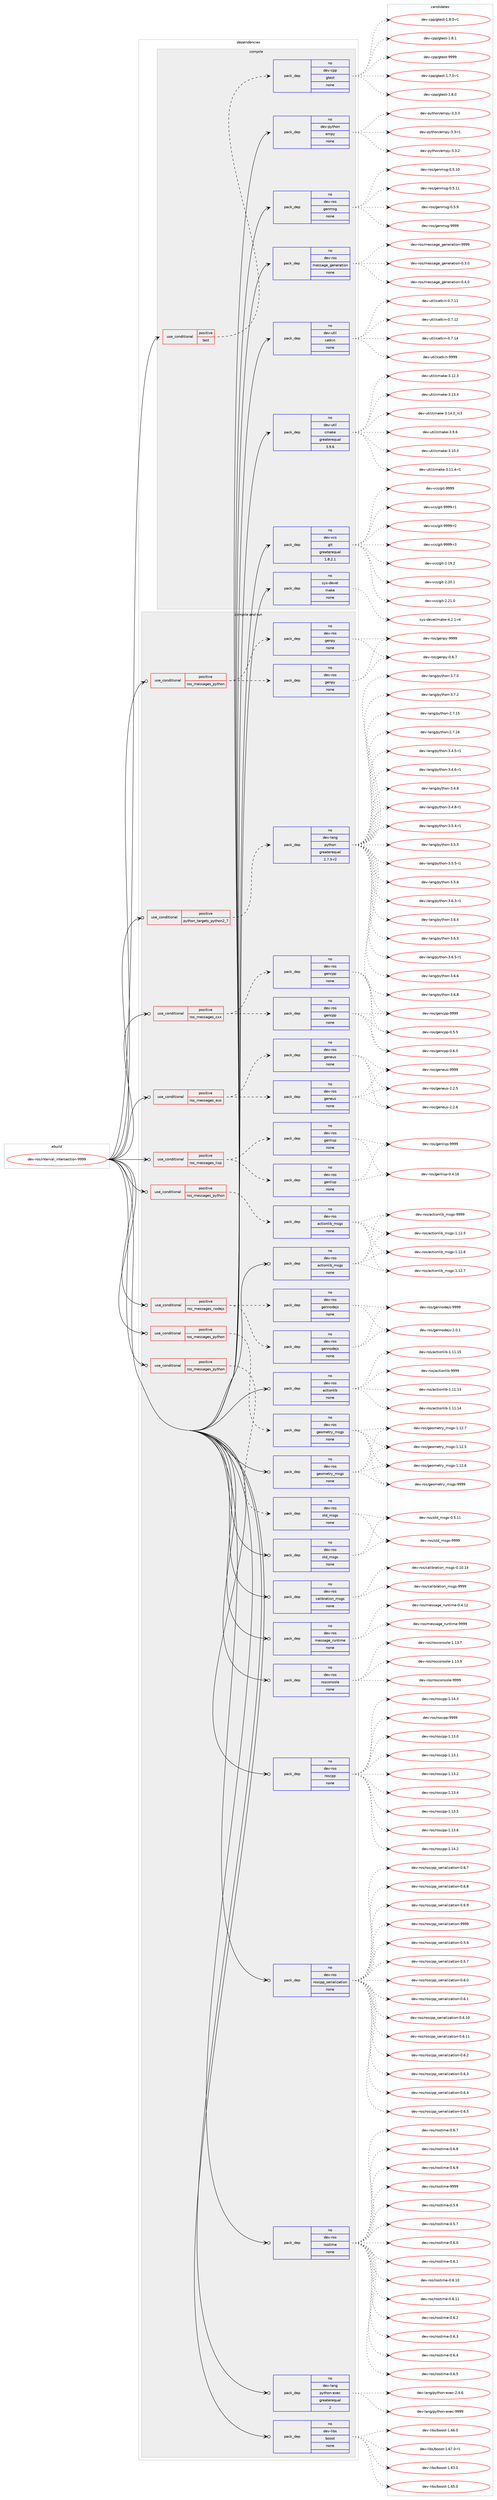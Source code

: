 digraph prolog {

# *************
# Graph options
# *************

newrank=true;
concentrate=true;
compound=true;
graph [rankdir=LR,fontname=Helvetica,fontsize=10,ranksep=1.5];#, ranksep=2.5, nodesep=0.2];
edge  [arrowhead=vee];
node  [fontname=Helvetica,fontsize=10];

# **********
# The ebuild
# **********

subgraph cluster_leftcol {
color=gray;
rank=same;
label=<<i>ebuild</i>>;
id [label="dev-ros/interval_intersection-9999", color=red, width=4, href="../dev-ros/interval_intersection-9999.svg"];
}

# ****************
# The dependencies
# ****************

subgraph cluster_midcol {
color=gray;
label=<<i>dependencies</i>>;
subgraph cluster_compile {
fillcolor="#eeeeee";
style=filled;
label=<<i>compile</i>>;
subgraph cond388767 {
dependency1458188 [label=<<TABLE BORDER="0" CELLBORDER="1" CELLSPACING="0" CELLPADDING="4"><TR><TD ROWSPAN="3" CELLPADDING="10">use_conditional</TD></TR><TR><TD>positive</TD></TR><TR><TD>test</TD></TR></TABLE>>, shape=none, color=red];
subgraph pack1046031 {
dependency1458189 [label=<<TABLE BORDER="0" CELLBORDER="1" CELLSPACING="0" CELLPADDING="4" WIDTH="220"><TR><TD ROWSPAN="6" CELLPADDING="30">pack_dep</TD></TR><TR><TD WIDTH="110">no</TD></TR><TR><TD>dev-cpp</TD></TR><TR><TD>gtest</TD></TR><TR><TD>none</TD></TR><TR><TD></TD></TR></TABLE>>, shape=none, color=blue];
}
dependency1458188:e -> dependency1458189:w [weight=20,style="dashed",arrowhead="vee"];
}
id:e -> dependency1458188:w [weight=20,style="solid",arrowhead="vee"];
subgraph pack1046032 {
dependency1458190 [label=<<TABLE BORDER="0" CELLBORDER="1" CELLSPACING="0" CELLPADDING="4" WIDTH="220"><TR><TD ROWSPAN="6" CELLPADDING="30">pack_dep</TD></TR><TR><TD WIDTH="110">no</TD></TR><TR><TD>dev-python</TD></TR><TR><TD>empy</TD></TR><TR><TD>none</TD></TR><TR><TD></TD></TR></TABLE>>, shape=none, color=blue];
}
id:e -> dependency1458190:w [weight=20,style="solid",arrowhead="vee"];
subgraph pack1046033 {
dependency1458191 [label=<<TABLE BORDER="0" CELLBORDER="1" CELLSPACING="0" CELLPADDING="4" WIDTH="220"><TR><TD ROWSPAN="6" CELLPADDING="30">pack_dep</TD></TR><TR><TD WIDTH="110">no</TD></TR><TR><TD>dev-ros</TD></TR><TR><TD>genmsg</TD></TR><TR><TD>none</TD></TR><TR><TD></TD></TR></TABLE>>, shape=none, color=blue];
}
id:e -> dependency1458191:w [weight=20,style="solid",arrowhead="vee"];
subgraph pack1046034 {
dependency1458192 [label=<<TABLE BORDER="0" CELLBORDER="1" CELLSPACING="0" CELLPADDING="4" WIDTH="220"><TR><TD ROWSPAN="6" CELLPADDING="30">pack_dep</TD></TR><TR><TD WIDTH="110">no</TD></TR><TR><TD>dev-ros</TD></TR><TR><TD>message_generation</TD></TR><TR><TD>none</TD></TR><TR><TD></TD></TR></TABLE>>, shape=none, color=blue];
}
id:e -> dependency1458192:w [weight=20,style="solid",arrowhead="vee"];
subgraph pack1046035 {
dependency1458193 [label=<<TABLE BORDER="0" CELLBORDER="1" CELLSPACING="0" CELLPADDING="4" WIDTH="220"><TR><TD ROWSPAN="6" CELLPADDING="30">pack_dep</TD></TR><TR><TD WIDTH="110">no</TD></TR><TR><TD>dev-util</TD></TR><TR><TD>catkin</TD></TR><TR><TD>none</TD></TR><TR><TD></TD></TR></TABLE>>, shape=none, color=blue];
}
id:e -> dependency1458193:w [weight=20,style="solid",arrowhead="vee"];
subgraph pack1046036 {
dependency1458194 [label=<<TABLE BORDER="0" CELLBORDER="1" CELLSPACING="0" CELLPADDING="4" WIDTH="220"><TR><TD ROWSPAN="6" CELLPADDING="30">pack_dep</TD></TR><TR><TD WIDTH="110">no</TD></TR><TR><TD>dev-util</TD></TR><TR><TD>cmake</TD></TR><TR><TD>greaterequal</TD></TR><TR><TD>3.9.6</TD></TR></TABLE>>, shape=none, color=blue];
}
id:e -> dependency1458194:w [weight=20,style="solid",arrowhead="vee"];
subgraph pack1046037 {
dependency1458195 [label=<<TABLE BORDER="0" CELLBORDER="1" CELLSPACING="0" CELLPADDING="4" WIDTH="220"><TR><TD ROWSPAN="6" CELLPADDING="30">pack_dep</TD></TR><TR><TD WIDTH="110">no</TD></TR><TR><TD>dev-vcs</TD></TR><TR><TD>git</TD></TR><TR><TD>greaterequal</TD></TR><TR><TD>1.8.2.1</TD></TR></TABLE>>, shape=none, color=blue];
}
id:e -> dependency1458195:w [weight=20,style="solid",arrowhead="vee"];
subgraph pack1046038 {
dependency1458196 [label=<<TABLE BORDER="0" CELLBORDER="1" CELLSPACING="0" CELLPADDING="4" WIDTH="220"><TR><TD ROWSPAN="6" CELLPADDING="30">pack_dep</TD></TR><TR><TD WIDTH="110">no</TD></TR><TR><TD>sys-devel</TD></TR><TR><TD>make</TD></TR><TR><TD>none</TD></TR><TR><TD></TD></TR></TABLE>>, shape=none, color=blue];
}
id:e -> dependency1458196:w [weight=20,style="solid",arrowhead="vee"];
}
subgraph cluster_compileandrun {
fillcolor="#eeeeee";
style=filled;
label=<<i>compile and run</i>>;
subgraph cond388768 {
dependency1458197 [label=<<TABLE BORDER="0" CELLBORDER="1" CELLSPACING="0" CELLPADDING="4"><TR><TD ROWSPAN="3" CELLPADDING="10">use_conditional</TD></TR><TR><TD>positive</TD></TR><TR><TD>python_targets_python2_7</TD></TR></TABLE>>, shape=none, color=red];
subgraph pack1046039 {
dependency1458198 [label=<<TABLE BORDER="0" CELLBORDER="1" CELLSPACING="0" CELLPADDING="4" WIDTH="220"><TR><TD ROWSPAN="6" CELLPADDING="30">pack_dep</TD></TR><TR><TD WIDTH="110">no</TD></TR><TR><TD>dev-lang</TD></TR><TR><TD>python</TD></TR><TR><TD>greaterequal</TD></TR><TR><TD>2.7.5-r2</TD></TR></TABLE>>, shape=none, color=blue];
}
dependency1458197:e -> dependency1458198:w [weight=20,style="dashed",arrowhead="vee"];
}
id:e -> dependency1458197:w [weight=20,style="solid",arrowhead="odotvee"];
subgraph cond388769 {
dependency1458199 [label=<<TABLE BORDER="0" CELLBORDER="1" CELLSPACING="0" CELLPADDING="4"><TR><TD ROWSPAN="3" CELLPADDING="10">use_conditional</TD></TR><TR><TD>positive</TD></TR><TR><TD>ros_messages_cxx</TD></TR></TABLE>>, shape=none, color=red];
subgraph pack1046040 {
dependency1458200 [label=<<TABLE BORDER="0" CELLBORDER="1" CELLSPACING="0" CELLPADDING="4" WIDTH="220"><TR><TD ROWSPAN="6" CELLPADDING="30">pack_dep</TD></TR><TR><TD WIDTH="110">no</TD></TR><TR><TD>dev-ros</TD></TR><TR><TD>gencpp</TD></TR><TR><TD>none</TD></TR><TR><TD></TD></TR></TABLE>>, shape=none, color=blue];
}
dependency1458199:e -> dependency1458200:w [weight=20,style="dashed",arrowhead="vee"];
subgraph pack1046041 {
dependency1458201 [label=<<TABLE BORDER="0" CELLBORDER="1" CELLSPACING="0" CELLPADDING="4" WIDTH="220"><TR><TD ROWSPAN="6" CELLPADDING="30">pack_dep</TD></TR><TR><TD WIDTH="110">no</TD></TR><TR><TD>dev-ros</TD></TR><TR><TD>gencpp</TD></TR><TR><TD>none</TD></TR><TR><TD></TD></TR></TABLE>>, shape=none, color=blue];
}
dependency1458199:e -> dependency1458201:w [weight=20,style="dashed",arrowhead="vee"];
}
id:e -> dependency1458199:w [weight=20,style="solid",arrowhead="odotvee"];
subgraph cond388770 {
dependency1458202 [label=<<TABLE BORDER="0" CELLBORDER="1" CELLSPACING="0" CELLPADDING="4"><TR><TD ROWSPAN="3" CELLPADDING="10">use_conditional</TD></TR><TR><TD>positive</TD></TR><TR><TD>ros_messages_eus</TD></TR></TABLE>>, shape=none, color=red];
subgraph pack1046042 {
dependency1458203 [label=<<TABLE BORDER="0" CELLBORDER="1" CELLSPACING="0" CELLPADDING="4" WIDTH="220"><TR><TD ROWSPAN="6" CELLPADDING="30">pack_dep</TD></TR><TR><TD WIDTH="110">no</TD></TR><TR><TD>dev-ros</TD></TR><TR><TD>geneus</TD></TR><TR><TD>none</TD></TR><TR><TD></TD></TR></TABLE>>, shape=none, color=blue];
}
dependency1458202:e -> dependency1458203:w [weight=20,style="dashed",arrowhead="vee"];
subgraph pack1046043 {
dependency1458204 [label=<<TABLE BORDER="0" CELLBORDER="1" CELLSPACING="0" CELLPADDING="4" WIDTH="220"><TR><TD ROWSPAN="6" CELLPADDING="30">pack_dep</TD></TR><TR><TD WIDTH="110">no</TD></TR><TR><TD>dev-ros</TD></TR><TR><TD>geneus</TD></TR><TR><TD>none</TD></TR><TR><TD></TD></TR></TABLE>>, shape=none, color=blue];
}
dependency1458202:e -> dependency1458204:w [weight=20,style="dashed",arrowhead="vee"];
}
id:e -> dependency1458202:w [weight=20,style="solid",arrowhead="odotvee"];
subgraph cond388771 {
dependency1458205 [label=<<TABLE BORDER="0" CELLBORDER="1" CELLSPACING="0" CELLPADDING="4"><TR><TD ROWSPAN="3" CELLPADDING="10">use_conditional</TD></TR><TR><TD>positive</TD></TR><TR><TD>ros_messages_lisp</TD></TR></TABLE>>, shape=none, color=red];
subgraph pack1046044 {
dependency1458206 [label=<<TABLE BORDER="0" CELLBORDER="1" CELLSPACING="0" CELLPADDING="4" WIDTH="220"><TR><TD ROWSPAN="6" CELLPADDING="30">pack_dep</TD></TR><TR><TD WIDTH="110">no</TD></TR><TR><TD>dev-ros</TD></TR><TR><TD>genlisp</TD></TR><TR><TD>none</TD></TR><TR><TD></TD></TR></TABLE>>, shape=none, color=blue];
}
dependency1458205:e -> dependency1458206:w [weight=20,style="dashed",arrowhead="vee"];
subgraph pack1046045 {
dependency1458207 [label=<<TABLE BORDER="0" CELLBORDER="1" CELLSPACING="0" CELLPADDING="4" WIDTH="220"><TR><TD ROWSPAN="6" CELLPADDING="30">pack_dep</TD></TR><TR><TD WIDTH="110">no</TD></TR><TR><TD>dev-ros</TD></TR><TR><TD>genlisp</TD></TR><TR><TD>none</TD></TR><TR><TD></TD></TR></TABLE>>, shape=none, color=blue];
}
dependency1458205:e -> dependency1458207:w [weight=20,style="dashed",arrowhead="vee"];
}
id:e -> dependency1458205:w [weight=20,style="solid",arrowhead="odotvee"];
subgraph cond388772 {
dependency1458208 [label=<<TABLE BORDER="0" CELLBORDER="1" CELLSPACING="0" CELLPADDING="4"><TR><TD ROWSPAN="3" CELLPADDING="10">use_conditional</TD></TR><TR><TD>positive</TD></TR><TR><TD>ros_messages_nodejs</TD></TR></TABLE>>, shape=none, color=red];
subgraph pack1046046 {
dependency1458209 [label=<<TABLE BORDER="0" CELLBORDER="1" CELLSPACING="0" CELLPADDING="4" WIDTH="220"><TR><TD ROWSPAN="6" CELLPADDING="30">pack_dep</TD></TR><TR><TD WIDTH="110">no</TD></TR><TR><TD>dev-ros</TD></TR><TR><TD>gennodejs</TD></TR><TR><TD>none</TD></TR><TR><TD></TD></TR></TABLE>>, shape=none, color=blue];
}
dependency1458208:e -> dependency1458209:w [weight=20,style="dashed",arrowhead="vee"];
subgraph pack1046047 {
dependency1458210 [label=<<TABLE BORDER="0" CELLBORDER="1" CELLSPACING="0" CELLPADDING="4" WIDTH="220"><TR><TD ROWSPAN="6" CELLPADDING="30">pack_dep</TD></TR><TR><TD WIDTH="110">no</TD></TR><TR><TD>dev-ros</TD></TR><TR><TD>gennodejs</TD></TR><TR><TD>none</TD></TR><TR><TD></TD></TR></TABLE>>, shape=none, color=blue];
}
dependency1458208:e -> dependency1458210:w [weight=20,style="dashed",arrowhead="vee"];
}
id:e -> dependency1458208:w [weight=20,style="solid",arrowhead="odotvee"];
subgraph cond388773 {
dependency1458211 [label=<<TABLE BORDER="0" CELLBORDER="1" CELLSPACING="0" CELLPADDING="4"><TR><TD ROWSPAN="3" CELLPADDING="10">use_conditional</TD></TR><TR><TD>positive</TD></TR><TR><TD>ros_messages_python</TD></TR></TABLE>>, shape=none, color=red];
subgraph pack1046048 {
dependency1458212 [label=<<TABLE BORDER="0" CELLBORDER="1" CELLSPACING="0" CELLPADDING="4" WIDTH="220"><TR><TD ROWSPAN="6" CELLPADDING="30">pack_dep</TD></TR><TR><TD WIDTH="110">no</TD></TR><TR><TD>dev-ros</TD></TR><TR><TD>actionlib_msgs</TD></TR><TR><TD>none</TD></TR><TR><TD></TD></TR></TABLE>>, shape=none, color=blue];
}
dependency1458211:e -> dependency1458212:w [weight=20,style="dashed",arrowhead="vee"];
}
id:e -> dependency1458211:w [weight=20,style="solid",arrowhead="odotvee"];
subgraph cond388774 {
dependency1458213 [label=<<TABLE BORDER="0" CELLBORDER="1" CELLSPACING="0" CELLPADDING="4"><TR><TD ROWSPAN="3" CELLPADDING="10">use_conditional</TD></TR><TR><TD>positive</TD></TR><TR><TD>ros_messages_python</TD></TR></TABLE>>, shape=none, color=red];
subgraph pack1046049 {
dependency1458214 [label=<<TABLE BORDER="0" CELLBORDER="1" CELLSPACING="0" CELLPADDING="4" WIDTH="220"><TR><TD ROWSPAN="6" CELLPADDING="30">pack_dep</TD></TR><TR><TD WIDTH="110">no</TD></TR><TR><TD>dev-ros</TD></TR><TR><TD>genpy</TD></TR><TR><TD>none</TD></TR><TR><TD></TD></TR></TABLE>>, shape=none, color=blue];
}
dependency1458213:e -> dependency1458214:w [weight=20,style="dashed",arrowhead="vee"];
subgraph pack1046050 {
dependency1458215 [label=<<TABLE BORDER="0" CELLBORDER="1" CELLSPACING="0" CELLPADDING="4" WIDTH="220"><TR><TD ROWSPAN="6" CELLPADDING="30">pack_dep</TD></TR><TR><TD WIDTH="110">no</TD></TR><TR><TD>dev-ros</TD></TR><TR><TD>genpy</TD></TR><TR><TD>none</TD></TR><TR><TD></TD></TR></TABLE>>, shape=none, color=blue];
}
dependency1458213:e -> dependency1458215:w [weight=20,style="dashed",arrowhead="vee"];
}
id:e -> dependency1458213:w [weight=20,style="solid",arrowhead="odotvee"];
subgraph cond388775 {
dependency1458216 [label=<<TABLE BORDER="0" CELLBORDER="1" CELLSPACING="0" CELLPADDING="4"><TR><TD ROWSPAN="3" CELLPADDING="10">use_conditional</TD></TR><TR><TD>positive</TD></TR><TR><TD>ros_messages_python</TD></TR></TABLE>>, shape=none, color=red];
subgraph pack1046051 {
dependency1458217 [label=<<TABLE BORDER="0" CELLBORDER="1" CELLSPACING="0" CELLPADDING="4" WIDTH="220"><TR><TD ROWSPAN="6" CELLPADDING="30">pack_dep</TD></TR><TR><TD WIDTH="110">no</TD></TR><TR><TD>dev-ros</TD></TR><TR><TD>geometry_msgs</TD></TR><TR><TD>none</TD></TR><TR><TD></TD></TR></TABLE>>, shape=none, color=blue];
}
dependency1458216:e -> dependency1458217:w [weight=20,style="dashed",arrowhead="vee"];
}
id:e -> dependency1458216:w [weight=20,style="solid",arrowhead="odotvee"];
subgraph cond388776 {
dependency1458218 [label=<<TABLE BORDER="0" CELLBORDER="1" CELLSPACING="0" CELLPADDING="4"><TR><TD ROWSPAN="3" CELLPADDING="10">use_conditional</TD></TR><TR><TD>positive</TD></TR><TR><TD>ros_messages_python</TD></TR></TABLE>>, shape=none, color=red];
subgraph pack1046052 {
dependency1458219 [label=<<TABLE BORDER="0" CELLBORDER="1" CELLSPACING="0" CELLPADDING="4" WIDTH="220"><TR><TD ROWSPAN="6" CELLPADDING="30">pack_dep</TD></TR><TR><TD WIDTH="110">no</TD></TR><TR><TD>dev-ros</TD></TR><TR><TD>std_msgs</TD></TR><TR><TD>none</TD></TR><TR><TD></TD></TR></TABLE>>, shape=none, color=blue];
}
dependency1458218:e -> dependency1458219:w [weight=20,style="dashed",arrowhead="vee"];
}
id:e -> dependency1458218:w [weight=20,style="solid",arrowhead="odotvee"];
subgraph pack1046053 {
dependency1458220 [label=<<TABLE BORDER="0" CELLBORDER="1" CELLSPACING="0" CELLPADDING="4" WIDTH="220"><TR><TD ROWSPAN="6" CELLPADDING="30">pack_dep</TD></TR><TR><TD WIDTH="110">no</TD></TR><TR><TD>dev-lang</TD></TR><TR><TD>python-exec</TD></TR><TR><TD>greaterequal</TD></TR><TR><TD>2</TD></TR></TABLE>>, shape=none, color=blue];
}
id:e -> dependency1458220:w [weight=20,style="solid",arrowhead="odotvee"];
subgraph pack1046054 {
dependency1458221 [label=<<TABLE BORDER="0" CELLBORDER="1" CELLSPACING="0" CELLPADDING="4" WIDTH="220"><TR><TD ROWSPAN="6" CELLPADDING="30">pack_dep</TD></TR><TR><TD WIDTH="110">no</TD></TR><TR><TD>dev-libs</TD></TR><TR><TD>boost</TD></TR><TR><TD>none</TD></TR><TR><TD></TD></TR></TABLE>>, shape=none, color=blue];
}
id:e -> dependency1458221:w [weight=20,style="solid",arrowhead="odotvee"];
subgraph pack1046055 {
dependency1458222 [label=<<TABLE BORDER="0" CELLBORDER="1" CELLSPACING="0" CELLPADDING="4" WIDTH="220"><TR><TD ROWSPAN="6" CELLPADDING="30">pack_dep</TD></TR><TR><TD WIDTH="110">no</TD></TR><TR><TD>dev-ros</TD></TR><TR><TD>actionlib</TD></TR><TR><TD>none</TD></TR><TR><TD></TD></TR></TABLE>>, shape=none, color=blue];
}
id:e -> dependency1458222:w [weight=20,style="solid",arrowhead="odotvee"];
subgraph pack1046056 {
dependency1458223 [label=<<TABLE BORDER="0" CELLBORDER="1" CELLSPACING="0" CELLPADDING="4" WIDTH="220"><TR><TD ROWSPAN="6" CELLPADDING="30">pack_dep</TD></TR><TR><TD WIDTH="110">no</TD></TR><TR><TD>dev-ros</TD></TR><TR><TD>actionlib_msgs</TD></TR><TR><TD>none</TD></TR><TR><TD></TD></TR></TABLE>>, shape=none, color=blue];
}
id:e -> dependency1458223:w [weight=20,style="solid",arrowhead="odotvee"];
subgraph pack1046057 {
dependency1458224 [label=<<TABLE BORDER="0" CELLBORDER="1" CELLSPACING="0" CELLPADDING="4" WIDTH="220"><TR><TD ROWSPAN="6" CELLPADDING="30">pack_dep</TD></TR><TR><TD WIDTH="110">no</TD></TR><TR><TD>dev-ros</TD></TR><TR><TD>calibration_msgs</TD></TR><TR><TD>none</TD></TR><TR><TD></TD></TR></TABLE>>, shape=none, color=blue];
}
id:e -> dependency1458224:w [weight=20,style="solid",arrowhead="odotvee"];
subgraph pack1046058 {
dependency1458225 [label=<<TABLE BORDER="0" CELLBORDER="1" CELLSPACING="0" CELLPADDING="4" WIDTH="220"><TR><TD ROWSPAN="6" CELLPADDING="30">pack_dep</TD></TR><TR><TD WIDTH="110">no</TD></TR><TR><TD>dev-ros</TD></TR><TR><TD>geometry_msgs</TD></TR><TR><TD>none</TD></TR><TR><TD></TD></TR></TABLE>>, shape=none, color=blue];
}
id:e -> dependency1458225:w [weight=20,style="solid",arrowhead="odotvee"];
subgraph pack1046059 {
dependency1458226 [label=<<TABLE BORDER="0" CELLBORDER="1" CELLSPACING="0" CELLPADDING="4" WIDTH="220"><TR><TD ROWSPAN="6" CELLPADDING="30">pack_dep</TD></TR><TR><TD WIDTH="110">no</TD></TR><TR><TD>dev-ros</TD></TR><TR><TD>message_runtime</TD></TR><TR><TD>none</TD></TR><TR><TD></TD></TR></TABLE>>, shape=none, color=blue];
}
id:e -> dependency1458226:w [weight=20,style="solid",arrowhead="odotvee"];
subgraph pack1046060 {
dependency1458227 [label=<<TABLE BORDER="0" CELLBORDER="1" CELLSPACING="0" CELLPADDING="4" WIDTH="220"><TR><TD ROWSPAN="6" CELLPADDING="30">pack_dep</TD></TR><TR><TD WIDTH="110">no</TD></TR><TR><TD>dev-ros</TD></TR><TR><TD>rosconsole</TD></TR><TR><TD>none</TD></TR><TR><TD></TD></TR></TABLE>>, shape=none, color=blue];
}
id:e -> dependency1458227:w [weight=20,style="solid",arrowhead="odotvee"];
subgraph pack1046061 {
dependency1458228 [label=<<TABLE BORDER="0" CELLBORDER="1" CELLSPACING="0" CELLPADDING="4" WIDTH="220"><TR><TD ROWSPAN="6" CELLPADDING="30">pack_dep</TD></TR><TR><TD WIDTH="110">no</TD></TR><TR><TD>dev-ros</TD></TR><TR><TD>roscpp</TD></TR><TR><TD>none</TD></TR><TR><TD></TD></TR></TABLE>>, shape=none, color=blue];
}
id:e -> dependency1458228:w [weight=20,style="solid",arrowhead="odotvee"];
subgraph pack1046062 {
dependency1458229 [label=<<TABLE BORDER="0" CELLBORDER="1" CELLSPACING="0" CELLPADDING="4" WIDTH="220"><TR><TD ROWSPAN="6" CELLPADDING="30">pack_dep</TD></TR><TR><TD WIDTH="110">no</TD></TR><TR><TD>dev-ros</TD></TR><TR><TD>roscpp_serialization</TD></TR><TR><TD>none</TD></TR><TR><TD></TD></TR></TABLE>>, shape=none, color=blue];
}
id:e -> dependency1458229:w [weight=20,style="solid",arrowhead="odotvee"];
subgraph pack1046063 {
dependency1458230 [label=<<TABLE BORDER="0" CELLBORDER="1" CELLSPACING="0" CELLPADDING="4" WIDTH="220"><TR><TD ROWSPAN="6" CELLPADDING="30">pack_dep</TD></TR><TR><TD WIDTH="110">no</TD></TR><TR><TD>dev-ros</TD></TR><TR><TD>rostime</TD></TR><TR><TD>none</TD></TR><TR><TD></TD></TR></TABLE>>, shape=none, color=blue];
}
id:e -> dependency1458230:w [weight=20,style="solid",arrowhead="odotvee"];
subgraph pack1046064 {
dependency1458231 [label=<<TABLE BORDER="0" CELLBORDER="1" CELLSPACING="0" CELLPADDING="4" WIDTH="220"><TR><TD ROWSPAN="6" CELLPADDING="30">pack_dep</TD></TR><TR><TD WIDTH="110">no</TD></TR><TR><TD>dev-ros</TD></TR><TR><TD>std_msgs</TD></TR><TR><TD>none</TD></TR><TR><TD></TD></TR></TABLE>>, shape=none, color=blue];
}
id:e -> dependency1458231:w [weight=20,style="solid",arrowhead="odotvee"];
}
subgraph cluster_run {
fillcolor="#eeeeee";
style=filled;
label=<<i>run</i>>;
}
}

# **************
# The candidates
# **************

subgraph cluster_choices {
rank=same;
color=gray;
label=<<i>candidates</i>>;

subgraph choice1046031 {
color=black;
nodesep=1;
choice1001011184599112112471031161011151164549465546484511449 [label="dev-cpp/gtest-1.7.0-r1", color=red, width=4,href="../dev-cpp/gtest-1.7.0-r1.svg"];
choice100101118459911211247103116101115116454946564648 [label="dev-cpp/gtest-1.8.0", color=red, width=4,href="../dev-cpp/gtest-1.8.0.svg"];
choice1001011184599112112471031161011151164549465646484511449 [label="dev-cpp/gtest-1.8.0-r1", color=red, width=4,href="../dev-cpp/gtest-1.8.0-r1.svg"];
choice100101118459911211247103116101115116454946564649 [label="dev-cpp/gtest-1.8.1", color=red, width=4,href="../dev-cpp/gtest-1.8.1.svg"];
choice1001011184599112112471031161011151164557575757 [label="dev-cpp/gtest-9999", color=red, width=4,href="../dev-cpp/gtest-9999.svg"];
dependency1458189:e -> choice1001011184599112112471031161011151164549465546484511449:w [style=dotted,weight="100"];
dependency1458189:e -> choice100101118459911211247103116101115116454946564648:w [style=dotted,weight="100"];
dependency1458189:e -> choice1001011184599112112471031161011151164549465646484511449:w [style=dotted,weight="100"];
dependency1458189:e -> choice100101118459911211247103116101115116454946564649:w [style=dotted,weight="100"];
dependency1458189:e -> choice1001011184599112112471031161011151164557575757:w [style=dotted,weight="100"];
}
subgraph choice1046032 {
color=black;
nodesep=1;
choice1001011184511212111610411111047101109112121455146514511449 [label="dev-python/empy-3.3-r1", color=red, width=4,href="../dev-python/empy-3.3-r1.svg"];
choice1001011184511212111610411111047101109112121455146514650 [label="dev-python/empy-3.3.2", color=red, width=4,href="../dev-python/empy-3.3.2.svg"];
choice1001011184511212111610411111047101109112121455146514651 [label="dev-python/empy-3.3.3", color=red, width=4,href="../dev-python/empy-3.3.3.svg"];
dependency1458190:e -> choice1001011184511212111610411111047101109112121455146514511449:w [style=dotted,weight="100"];
dependency1458190:e -> choice1001011184511212111610411111047101109112121455146514650:w [style=dotted,weight="100"];
dependency1458190:e -> choice1001011184511212111610411111047101109112121455146514651:w [style=dotted,weight="100"];
}
subgraph choice1046033 {
color=black;
nodesep=1;
choice100101118451141111154710310111010911510345484653464948 [label="dev-ros/genmsg-0.5.10", color=red, width=4,href="../dev-ros/genmsg-0.5.10.svg"];
choice100101118451141111154710310111010911510345484653464949 [label="dev-ros/genmsg-0.5.11", color=red, width=4,href="../dev-ros/genmsg-0.5.11.svg"];
choice1001011184511411111547103101110109115103454846534657 [label="dev-ros/genmsg-0.5.9", color=red, width=4,href="../dev-ros/genmsg-0.5.9.svg"];
choice10010111845114111115471031011101091151034557575757 [label="dev-ros/genmsg-9999", color=red, width=4,href="../dev-ros/genmsg-9999.svg"];
dependency1458191:e -> choice100101118451141111154710310111010911510345484653464948:w [style=dotted,weight="100"];
dependency1458191:e -> choice100101118451141111154710310111010911510345484653464949:w [style=dotted,weight="100"];
dependency1458191:e -> choice1001011184511411111547103101110109115103454846534657:w [style=dotted,weight="100"];
dependency1458191:e -> choice10010111845114111115471031011101091151034557575757:w [style=dotted,weight="100"];
}
subgraph choice1046034 {
color=black;
nodesep=1;
choice1001011184511411111547109101115115971031019510310111010111497116105111110454846514648 [label="dev-ros/message_generation-0.3.0", color=red, width=4,href="../dev-ros/message_generation-0.3.0.svg"];
choice1001011184511411111547109101115115971031019510310111010111497116105111110454846524648 [label="dev-ros/message_generation-0.4.0", color=red, width=4,href="../dev-ros/message_generation-0.4.0.svg"];
choice10010111845114111115471091011151159710310195103101110101114971161051111104557575757 [label="dev-ros/message_generation-9999", color=red, width=4,href="../dev-ros/message_generation-9999.svg"];
dependency1458192:e -> choice1001011184511411111547109101115115971031019510310111010111497116105111110454846514648:w [style=dotted,weight="100"];
dependency1458192:e -> choice1001011184511411111547109101115115971031019510310111010111497116105111110454846524648:w [style=dotted,weight="100"];
dependency1458192:e -> choice10010111845114111115471091011151159710310195103101110101114971161051111104557575757:w [style=dotted,weight="100"];
}
subgraph choice1046035 {
color=black;
nodesep=1;
choice1001011184511711610510847999711610710511045484655464949 [label="dev-util/catkin-0.7.11", color=red, width=4,href="../dev-util/catkin-0.7.11.svg"];
choice1001011184511711610510847999711610710511045484655464950 [label="dev-util/catkin-0.7.12", color=red, width=4,href="../dev-util/catkin-0.7.12.svg"];
choice1001011184511711610510847999711610710511045484655464952 [label="dev-util/catkin-0.7.14", color=red, width=4,href="../dev-util/catkin-0.7.14.svg"];
choice100101118451171161051084799971161071051104557575757 [label="dev-util/catkin-9999", color=red, width=4,href="../dev-util/catkin-9999.svg"];
dependency1458193:e -> choice1001011184511711610510847999711610710511045484655464949:w [style=dotted,weight="100"];
dependency1458193:e -> choice1001011184511711610510847999711610710511045484655464950:w [style=dotted,weight="100"];
dependency1458193:e -> choice1001011184511711610510847999711610710511045484655464952:w [style=dotted,weight="100"];
dependency1458193:e -> choice100101118451171161051084799971161071051104557575757:w [style=dotted,weight="100"];
}
subgraph choice1046036 {
color=black;
nodesep=1;
choice1001011184511711610510847991099710710145514649484651 [label="dev-util/cmake-3.10.3", color=red, width=4,href="../dev-util/cmake-3.10.3.svg"];
choice10010111845117116105108479910997107101455146494946524511449 [label="dev-util/cmake-3.11.4-r1", color=red, width=4,href="../dev-util/cmake-3.11.4-r1.svg"];
choice1001011184511711610510847991099710710145514649504651 [label="dev-util/cmake-3.12.3", color=red, width=4,href="../dev-util/cmake-3.12.3.svg"];
choice1001011184511711610510847991099710710145514649514652 [label="dev-util/cmake-3.13.4", color=red, width=4,href="../dev-util/cmake-3.13.4.svg"];
choice1001011184511711610510847991099710710145514649524648951149951 [label="dev-util/cmake-3.14.0_rc3", color=red, width=4,href="../dev-util/cmake-3.14.0_rc3.svg"];
choice10010111845117116105108479910997107101455146574654 [label="dev-util/cmake-3.9.6", color=red, width=4,href="../dev-util/cmake-3.9.6.svg"];
dependency1458194:e -> choice1001011184511711610510847991099710710145514649484651:w [style=dotted,weight="100"];
dependency1458194:e -> choice10010111845117116105108479910997107101455146494946524511449:w [style=dotted,weight="100"];
dependency1458194:e -> choice1001011184511711610510847991099710710145514649504651:w [style=dotted,weight="100"];
dependency1458194:e -> choice1001011184511711610510847991099710710145514649514652:w [style=dotted,weight="100"];
dependency1458194:e -> choice1001011184511711610510847991099710710145514649524648951149951:w [style=dotted,weight="100"];
dependency1458194:e -> choice10010111845117116105108479910997107101455146574654:w [style=dotted,weight="100"];
}
subgraph choice1046037 {
color=black;
nodesep=1;
choice10010111845118991154710310511645504649574650 [label="dev-vcs/git-2.19.2", color=red, width=4,href="../dev-vcs/git-2.19.2.svg"];
choice10010111845118991154710310511645504650484649 [label="dev-vcs/git-2.20.1", color=red, width=4,href="../dev-vcs/git-2.20.1.svg"];
choice10010111845118991154710310511645504650494648 [label="dev-vcs/git-2.21.0", color=red, width=4,href="../dev-vcs/git-2.21.0.svg"];
choice1001011184511899115471031051164557575757 [label="dev-vcs/git-9999", color=red, width=4,href="../dev-vcs/git-9999.svg"];
choice10010111845118991154710310511645575757574511449 [label="dev-vcs/git-9999-r1", color=red, width=4,href="../dev-vcs/git-9999-r1.svg"];
choice10010111845118991154710310511645575757574511450 [label="dev-vcs/git-9999-r2", color=red, width=4,href="../dev-vcs/git-9999-r2.svg"];
choice10010111845118991154710310511645575757574511451 [label="dev-vcs/git-9999-r3", color=red, width=4,href="../dev-vcs/git-9999-r3.svg"];
dependency1458195:e -> choice10010111845118991154710310511645504649574650:w [style=dotted,weight="100"];
dependency1458195:e -> choice10010111845118991154710310511645504650484649:w [style=dotted,weight="100"];
dependency1458195:e -> choice10010111845118991154710310511645504650494648:w [style=dotted,weight="100"];
dependency1458195:e -> choice1001011184511899115471031051164557575757:w [style=dotted,weight="100"];
dependency1458195:e -> choice10010111845118991154710310511645575757574511449:w [style=dotted,weight="100"];
dependency1458195:e -> choice10010111845118991154710310511645575757574511450:w [style=dotted,weight="100"];
dependency1458195:e -> choice10010111845118991154710310511645575757574511451:w [style=dotted,weight="100"];
}
subgraph choice1046038 {
color=black;
nodesep=1;
choice1151211154510010111810110847109971071014552465046494511452 [label="sys-devel/make-4.2.1-r4", color=red, width=4,href="../sys-devel/make-4.2.1-r4.svg"];
dependency1458196:e -> choice1151211154510010111810110847109971071014552465046494511452:w [style=dotted,weight="100"];
}
subgraph choice1046039 {
color=black;
nodesep=1;
choice10010111845108971101034711212111610411111045504655464953 [label="dev-lang/python-2.7.15", color=red, width=4,href="../dev-lang/python-2.7.15.svg"];
choice10010111845108971101034711212111610411111045504655464954 [label="dev-lang/python-2.7.16", color=red, width=4,href="../dev-lang/python-2.7.16.svg"];
choice1001011184510897110103471121211161041111104551465246534511449 [label="dev-lang/python-3.4.5-r1", color=red, width=4,href="../dev-lang/python-3.4.5-r1.svg"];
choice1001011184510897110103471121211161041111104551465246544511449 [label="dev-lang/python-3.4.6-r1", color=red, width=4,href="../dev-lang/python-3.4.6-r1.svg"];
choice100101118451089711010347112121116104111110455146524656 [label="dev-lang/python-3.4.8", color=red, width=4,href="../dev-lang/python-3.4.8.svg"];
choice1001011184510897110103471121211161041111104551465246564511449 [label="dev-lang/python-3.4.8-r1", color=red, width=4,href="../dev-lang/python-3.4.8-r1.svg"];
choice1001011184510897110103471121211161041111104551465346524511449 [label="dev-lang/python-3.5.4-r1", color=red, width=4,href="../dev-lang/python-3.5.4-r1.svg"];
choice100101118451089711010347112121116104111110455146534653 [label="dev-lang/python-3.5.5", color=red, width=4,href="../dev-lang/python-3.5.5.svg"];
choice1001011184510897110103471121211161041111104551465346534511449 [label="dev-lang/python-3.5.5-r1", color=red, width=4,href="../dev-lang/python-3.5.5-r1.svg"];
choice100101118451089711010347112121116104111110455146534654 [label="dev-lang/python-3.5.6", color=red, width=4,href="../dev-lang/python-3.5.6.svg"];
choice1001011184510897110103471121211161041111104551465446514511449 [label="dev-lang/python-3.6.3-r1", color=red, width=4,href="../dev-lang/python-3.6.3-r1.svg"];
choice100101118451089711010347112121116104111110455146544652 [label="dev-lang/python-3.6.4", color=red, width=4,href="../dev-lang/python-3.6.4.svg"];
choice100101118451089711010347112121116104111110455146544653 [label="dev-lang/python-3.6.5", color=red, width=4,href="../dev-lang/python-3.6.5.svg"];
choice1001011184510897110103471121211161041111104551465446534511449 [label="dev-lang/python-3.6.5-r1", color=red, width=4,href="../dev-lang/python-3.6.5-r1.svg"];
choice100101118451089711010347112121116104111110455146544654 [label="dev-lang/python-3.6.6", color=red, width=4,href="../dev-lang/python-3.6.6.svg"];
choice100101118451089711010347112121116104111110455146544656 [label="dev-lang/python-3.6.8", color=red, width=4,href="../dev-lang/python-3.6.8.svg"];
choice100101118451089711010347112121116104111110455146554648 [label="dev-lang/python-3.7.0", color=red, width=4,href="../dev-lang/python-3.7.0.svg"];
choice100101118451089711010347112121116104111110455146554650 [label="dev-lang/python-3.7.2", color=red, width=4,href="../dev-lang/python-3.7.2.svg"];
dependency1458198:e -> choice10010111845108971101034711212111610411111045504655464953:w [style=dotted,weight="100"];
dependency1458198:e -> choice10010111845108971101034711212111610411111045504655464954:w [style=dotted,weight="100"];
dependency1458198:e -> choice1001011184510897110103471121211161041111104551465246534511449:w [style=dotted,weight="100"];
dependency1458198:e -> choice1001011184510897110103471121211161041111104551465246544511449:w [style=dotted,weight="100"];
dependency1458198:e -> choice100101118451089711010347112121116104111110455146524656:w [style=dotted,weight="100"];
dependency1458198:e -> choice1001011184510897110103471121211161041111104551465246564511449:w [style=dotted,weight="100"];
dependency1458198:e -> choice1001011184510897110103471121211161041111104551465346524511449:w [style=dotted,weight="100"];
dependency1458198:e -> choice100101118451089711010347112121116104111110455146534653:w [style=dotted,weight="100"];
dependency1458198:e -> choice1001011184510897110103471121211161041111104551465346534511449:w [style=dotted,weight="100"];
dependency1458198:e -> choice100101118451089711010347112121116104111110455146534654:w [style=dotted,weight="100"];
dependency1458198:e -> choice1001011184510897110103471121211161041111104551465446514511449:w [style=dotted,weight="100"];
dependency1458198:e -> choice100101118451089711010347112121116104111110455146544652:w [style=dotted,weight="100"];
dependency1458198:e -> choice100101118451089711010347112121116104111110455146544653:w [style=dotted,weight="100"];
dependency1458198:e -> choice1001011184510897110103471121211161041111104551465446534511449:w [style=dotted,weight="100"];
dependency1458198:e -> choice100101118451089711010347112121116104111110455146544654:w [style=dotted,weight="100"];
dependency1458198:e -> choice100101118451089711010347112121116104111110455146544656:w [style=dotted,weight="100"];
dependency1458198:e -> choice100101118451089711010347112121116104111110455146554648:w [style=dotted,weight="100"];
dependency1458198:e -> choice100101118451089711010347112121116104111110455146554650:w [style=dotted,weight="100"];
}
subgraph choice1046040 {
color=black;
nodesep=1;
choice100101118451141111154710310111099112112454846534653 [label="dev-ros/gencpp-0.5.5", color=red, width=4,href="../dev-ros/gencpp-0.5.5.svg"];
choice100101118451141111154710310111099112112454846544648 [label="dev-ros/gencpp-0.6.0", color=red, width=4,href="../dev-ros/gencpp-0.6.0.svg"];
choice1001011184511411111547103101110991121124557575757 [label="dev-ros/gencpp-9999", color=red, width=4,href="../dev-ros/gencpp-9999.svg"];
dependency1458200:e -> choice100101118451141111154710310111099112112454846534653:w [style=dotted,weight="100"];
dependency1458200:e -> choice100101118451141111154710310111099112112454846544648:w [style=dotted,weight="100"];
dependency1458200:e -> choice1001011184511411111547103101110991121124557575757:w [style=dotted,weight="100"];
}
subgraph choice1046041 {
color=black;
nodesep=1;
choice100101118451141111154710310111099112112454846534653 [label="dev-ros/gencpp-0.5.5", color=red, width=4,href="../dev-ros/gencpp-0.5.5.svg"];
choice100101118451141111154710310111099112112454846544648 [label="dev-ros/gencpp-0.6.0", color=red, width=4,href="../dev-ros/gencpp-0.6.0.svg"];
choice1001011184511411111547103101110991121124557575757 [label="dev-ros/gencpp-9999", color=red, width=4,href="../dev-ros/gencpp-9999.svg"];
dependency1458201:e -> choice100101118451141111154710310111099112112454846534653:w [style=dotted,weight="100"];
dependency1458201:e -> choice100101118451141111154710310111099112112454846544648:w [style=dotted,weight="100"];
dependency1458201:e -> choice1001011184511411111547103101110991121124557575757:w [style=dotted,weight="100"];
}
subgraph choice1046042 {
color=black;
nodesep=1;
choice1001011184511411111547103101110101117115455046504653 [label="dev-ros/geneus-2.2.5", color=red, width=4,href="../dev-ros/geneus-2.2.5.svg"];
choice1001011184511411111547103101110101117115455046504654 [label="dev-ros/geneus-2.2.6", color=red, width=4,href="../dev-ros/geneus-2.2.6.svg"];
choice10010111845114111115471031011101011171154557575757 [label="dev-ros/geneus-9999", color=red, width=4,href="../dev-ros/geneus-9999.svg"];
dependency1458203:e -> choice1001011184511411111547103101110101117115455046504653:w [style=dotted,weight="100"];
dependency1458203:e -> choice1001011184511411111547103101110101117115455046504654:w [style=dotted,weight="100"];
dependency1458203:e -> choice10010111845114111115471031011101011171154557575757:w [style=dotted,weight="100"];
}
subgraph choice1046043 {
color=black;
nodesep=1;
choice1001011184511411111547103101110101117115455046504653 [label="dev-ros/geneus-2.2.5", color=red, width=4,href="../dev-ros/geneus-2.2.5.svg"];
choice1001011184511411111547103101110101117115455046504654 [label="dev-ros/geneus-2.2.6", color=red, width=4,href="../dev-ros/geneus-2.2.6.svg"];
choice10010111845114111115471031011101011171154557575757 [label="dev-ros/geneus-9999", color=red, width=4,href="../dev-ros/geneus-9999.svg"];
dependency1458204:e -> choice1001011184511411111547103101110101117115455046504653:w [style=dotted,weight="100"];
dependency1458204:e -> choice1001011184511411111547103101110101117115455046504654:w [style=dotted,weight="100"];
dependency1458204:e -> choice10010111845114111115471031011101011171154557575757:w [style=dotted,weight="100"];
}
subgraph choice1046044 {
color=black;
nodesep=1;
choice100101118451141111154710310111010810511511245484652464954 [label="dev-ros/genlisp-0.4.16", color=red, width=4,href="../dev-ros/genlisp-0.4.16.svg"];
choice10010111845114111115471031011101081051151124557575757 [label="dev-ros/genlisp-9999", color=red, width=4,href="../dev-ros/genlisp-9999.svg"];
dependency1458206:e -> choice100101118451141111154710310111010810511511245484652464954:w [style=dotted,weight="100"];
dependency1458206:e -> choice10010111845114111115471031011101081051151124557575757:w [style=dotted,weight="100"];
}
subgraph choice1046045 {
color=black;
nodesep=1;
choice100101118451141111154710310111010810511511245484652464954 [label="dev-ros/genlisp-0.4.16", color=red, width=4,href="../dev-ros/genlisp-0.4.16.svg"];
choice10010111845114111115471031011101081051151124557575757 [label="dev-ros/genlisp-9999", color=red, width=4,href="../dev-ros/genlisp-9999.svg"];
dependency1458207:e -> choice100101118451141111154710310111010810511511245484652464954:w [style=dotted,weight="100"];
dependency1458207:e -> choice10010111845114111115471031011101081051151124557575757:w [style=dotted,weight="100"];
}
subgraph choice1046046 {
color=black;
nodesep=1;
choice1001011184511411111547103101110110111100101106115455046484649 [label="dev-ros/gennodejs-2.0.1", color=red, width=4,href="../dev-ros/gennodejs-2.0.1.svg"];
choice10010111845114111115471031011101101111001011061154557575757 [label="dev-ros/gennodejs-9999", color=red, width=4,href="../dev-ros/gennodejs-9999.svg"];
dependency1458209:e -> choice1001011184511411111547103101110110111100101106115455046484649:w [style=dotted,weight="100"];
dependency1458209:e -> choice10010111845114111115471031011101101111001011061154557575757:w [style=dotted,weight="100"];
}
subgraph choice1046047 {
color=black;
nodesep=1;
choice1001011184511411111547103101110110111100101106115455046484649 [label="dev-ros/gennodejs-2.0.1", color=red, width=4,href="../dev-ros/gennodejs-2.0.1.svg"];
choice10010111845114111115471031011101101111001011061154557575757 [label="dev-ros/gennodejs-9999", color=red, width=4,href="../dev-ros/gennodejs-9999.svg"];
dependency1458210:e -> choice1001011184511411111547103101110110111100101106115455046484649:w [style=dotted,weight="100"];
dependency1458210:e -> choice10010111845114111115471031011101101111001011061154557575757:w [style=dotted,weight="100"];
}
subgraph choice1046048 {
color=black;
nodesep=1;
choice10010111845114111115479799116105111110108105989510911510311545494649504653 [label="dev-ros/actionlib_msgs-1.12.5", color=red, width=4,href="../dev-ros/actionlib_msgs-1.12.5.svg"];
choice10010111845114111115479799116105111110108105989510911510311545494649504654 [label="dev-ros/actionlib_msgs-1.12.6", color=red, width=4,href="../dev-ros/actionlib_msgs-1.12.6.svg"];
choice10010111845114111115479799116105111110108105989510911510311545494649504655 [label="dev-ros/actionlib_msgs-1.12.7", color=red, width=4,href="../dev-ros/actionlib_msgs-1.12.7.svg"];
choice1001011184511411111547979911610511111010810598951091151031154557575757 [label="dev-ros/actionlib_msgs-9999", color=red, width=4,href="../dev-ros/actionlib_msgs-9999.svg"];
dependency1458212:e -> choice10010111845114111115479799116105111110108105989510911510311545494649504653:w [style=dotted,weight="100"];
dependency1458212:e -> choice10010111845114111115479799116105111110108105989510911510311545494649504654:w [style=dotted,weight="100"];
dependency1458212:e -> choice10010111845114111115479799116105111110108105989510911510311545494649504655:w [style=dotted,weight="100"];
dependency1458212:e -> choice1001011184511411111547979911610511111010810598951091151031154557575757:w [style=dotted,weight="100"];
}
subgraph choice1046049 {
color=black;
nodesep=1;
choice1001011184511411111547103101110112121454846544655 [label="dev-ros/genpy-0.6.7", color=red, width=4,href="../dev-ros/genpy-0.6.7.svg"];
choice10010111845114111115471031011101121214557575757 [label="dev-ros/genpy-9999", color=red, width=4,href="../dev-ros/genpy-9999.svg"];
dependency1458214:e -> choice1001011184511411111547103101110112121454846544655:w [style=dotted,weight="100"];
dependency1458214:e -> choice10010111845114111115471031011101121214557575757:w [style=dotted,weight="100"];
}
subgraph choice1046050 {
color=black;
nodesep=1;
choice1001011184511411111547103101110112121454846544655 [label="dev-ros/genpy-0.6.7", color=red, width=4,href="../dev-ros/genpy-0.6.7.svg"];
choice10010111845114111115471031011101121214557575757 [label="dev-ros/genpy-9999", color=red, width=4,href="../dev-ros/genpy-9999.svg"];
dependency1458215:e -> choice1001011184511411111547103101110112121454846544655:w [style=dotted,weight="100"];
dependency1458215:e -> choice10010111845114111115471031011101121214557575757:w [style=dotted,weight="100"];
}
subgraph choice1046051 {
color=black;
nodesep=1;
choice10010111845114111115471031011111091011161141219510911510311545494649504653 [label="dev-ros/geometry_msgs-1.12.5", color=red, width=4,href="../dev-ros/geometry_msgs-1.12.5.svg"];
choice10010111845114111115471031011111091011161141219510911510311545494649504654 [label="dev-ros/geometry_msgs-1.12.6", color=red, width=4,href="../dev-ros/geometry_msgs-1.12.6.svg"];
choice10010111845114111115471031011111091011161141219510911510311545494649504655 [label="dev-ros/geometry_msgs-1.12.7", color=red, width=4,href="../dev-ros/geometry_msgs-1.12.7.svg"];
choice1001011184511411111547103101111109101116114121951091151031154557575757 [label="dev-ros/geometry_msgs-9999", color=red, width=4,href="../dev-ros/geometry_msgs-9999.svg"];
dependency1458217:e -> choice10010111845114111115471031011111091011161141219510911510311545494649504653:w [style=dotted,weight="100"];
dependency1458217:e -> choice10010111845114111115471031011111091011161141219510911510311545494649504654:w [style=dotted,weight="100"];
dependency1458217:e -> choice10010111845114111115471031011111091011161141219510911510311545494649504655:w [style=dotted,weight="100"];
dependency1458217:e -> choice1001011184511411111547103101111109101116114121951091151031154557575757:w [style=dotted,weight="100"];
}
subgraph choice1046052 {
color=black;
nodesep=1;
choice10010111845114111115471151161009510911510311545484653464949 [label="dev-ros/std_msgs-0.5.11", color=red, width=4,href="../dev-ros/std_msgs-0.5.11.svg"];
choice1001011184511411111547115116100951091151031154557575757 [label="dev-ros/std_msgs-9999", color=red, width=4,href="../dev-ros/std_msgs-9999.svg"];
dependency1458219:e -> choice10010111845114111115471151161009510911510311545484653464949:w [style=dotted,weight="100"];
dependency1458219:e -> choice1001011184511411111547115116100951091151031154557575757:w [style=dotted,weight="100"];
}
subgraph choice1046053 {
color=black;
nodesep=1;
choice1001011184510897110103471121211161041111104510112010199455046524654 [label="dev-lang/python-exec-2.4.6", color=red, width=4,href="../dev-lang/python-exec-2.4.6.svg"];
choice10010111845108971101034711212111610411111045101120101994557575757 [label="dev-lang/python-exec-9999", color=red, width=4,href="../dev-lang/python-exec-9999.svg"];
dependency1458220:e -> choice1001011184510897110103471121211161041111104510112010199455046524654:w [style=dotted,weight="100"];
dependency1458220:e -> choice10010111845108971101034711212111610411111045101120101994557575757:w [style=dotted,weight="100"];
}
subgraph choice1046054 {
color=black;
nodesep=1;
choice1001011184510810598115479811111111511645494654514648 [label="dev-libs/boost-1.63.0", color=red, width=4,href="../dev-libs/boost-1.63.0.svg"];
choice1001011184510810598115479811111111511645494654534648 [label="dev-libs/boost-1.65.0", color=red, width=4,href="../dev-libs/boost-1.65.0.svg"];
choice1001011184510810598115479811111111511645494654544648 [label="dev-libs/boost-1.66.0", color=red, width=4,href="../dev-libs/boost-1.66.0.svg"];
choice10010111845108105981154798111111115116454946545546484511449 [label="dev-libs/boost-1.67.0-r1", color=red, width=4,href="../dev-libs/boost-1.67.0-r1.svg"];
dependency1458221:e -> choice1001011184510810598115479811111111511645494654514648:w [style=dotted,weight="100"];
dependency1458221:e -> choice1001011184510810598115479811111111511645494654534648:w [style=dotted,weight="100"];
dependency1458221:e -> choice1001011184510810598115479811111111511645494654544648:w [style=dotted,weight="100"];
dependency1458221:e -> choice10010111845108105981154798111111115116454946545546484511449:w [style=dotted,weight="100"];
}
subgraph choice1046055 {
color=black;
nodesep=1;
choice10010111845114111115479799116105111110108105984549464949464951 [label="dev-ros/actionlib-1.11.13", color=red, width=4,href="../dev-ros/actionlib-1.11.13.svg"];
choice10010111845114111115479799116105111110108105984549464949464952 [label="dev-ros/actionlib-1.11.14", color=red, width=4,href="../dev-ros/actionlib-1.11.14.svg"];
choice10010111845114111115479799116105111110108105984549464949464953 [label="dev-ros/actionlib-1.11.15", color=red, width=4,href="../dev-ros/actionlib-1.11.15.svg"];
choice10010111845114111115479799116105111110108105984557575757 [label="dev-ros/actionlib-9999", color=red, width=4,href="../dev-ros/actionlib-9999.svg"];
dependency1458222:e -> choice10010111845114111115479799116105111110108105984549464949464951:w [style=dotted,weight="100"];
dependency1458222:e -> choice10010111845114111115479799116105111110108105984549464949464952:w [style=dotted,weight="100"];
dependency1458222:e -> choice10010111845114111115479799116105111110108105984549464949464953:w [style=dotted,weight="100"];
dependency1458222:e -> choice10010111845114111115479799116105111110108105984557575757:w [style=dotted,weight="100"];
}
subgraph choice1046056 {
color=black;
nodesep=1;
choice10010111845114111115479799116105111110108105989510911510311545494649504653 [label="dev-ros/actionlib_msgs-1.12.5", color=red, width=4,href="../dev-ros/actionlib_msgs-1.12.5.svg"];
choice10010111845114111115479799116105111110108105989510911510311545494649504654 [label="dev-ros/actionlib_msgs-1.12.6", color=red, width=4,href="../dev-ros/actionlib_msgs-1.12.6.svg"];
choice10010111845114111115479799116105111110108105989510911510311545494649504655 [label="dev-ros/actionlib_msgs-1.12.7", color=red, width=4,href="../dev-ros/actionlib_msgs-1.12.7.svg"];
choice1001011184511411111547979911610511111010810598951091151031154557575757 [label="dev-ros/actionlib_msgs-9999", color=red, width=4,href="../dev-ros/actionlib_msgs-9999.svg"];
dependency1458223:e -> choice10010111845114111115479799116105111110108105989510911510311545494649504653:w [style=dotted,weight="100"];
dependency1458223:e -> choice10010111845114111115479799116105111110108105989510911510311545494649504654:w [style=dotted,weight="100"];
dependency1458223:e -> choice10010111845114111115479799116105111110108105989510911510311545494649504655:w [style=dotted,weight="100"];
dependency1458223:e -> choice1001011184511411111547979911610511111010810598951091151031154557575757:w [style=dotted,weight="100"];
}
subgraph choice1046057 {
color=black;
nodesep=1;
choice100101118451141111154799971081059811497116105111110951091151031154548464948464952 [label="dev-ros/calibration_msgs-0.10.14", color=red, width=4,href="../dev-ros/calibration_msgs-0.10.14.svg"];
choice100101118451141111154799971081059811497116105111110951091151031154557575757 [label="dev-ros/calibration_msgs-9999", color=red, width=4,href="../dev-ros/calibration_msgs-9999.svg"];
dependency1458224:e -> choice100101118451141111154799971081059811497116105111110951091151031154548464948464952:w [style=dotted,weight="100"];
dependency1458224:e -> choice100101118451141111154799971081059811497116105111110951091151031154557575757:w [style=dotted,weight="100"];
}
subgraph choice1046058 {
color=black;
nodesep=1;
choice10010111845114111115471031011111091011161141219510911510311545494649504653 [label="dev-ros/geometry_msgs-1.12.5", color=red, width=4,href="../dev-ros/geometry_msgs-1.12.5.svg"];
choice10010111845114111115471031011111091011161141219510911510311545494649504654 [label="dev-ros/geometry_msgs-1.12.6", color=red, width=4,href="../dev-ros/geometry_msgs-1.12.6.svg"];
choice10010111845114111115471031011111091011161141219510911510311545494649504655 [label="dev-ros/geometry_msgs-1.12.7", color=red, width=4,href="../dev-ros/geometry_msgs-1.12.7.svg"];
choice1001011184511411111547103101111109101116114121951091151031154557575757 [label="dev-ros/geometry_msgs-9999", color=red, width=4,href="../dev-ros/geometry_msgs-9999.svg"];
dependency1458225:e -> choice10010111845114111115471031011111091011161141219510911510311545494649504653:w [style=dotted,weight="100"];
dependency1458225:e -> choice10010111845114111115471031011111091011161141219510911510311545494649504654:w [style=dotted,weight="100"];
dependency1458225:e -> choice10010111845114111115471031011111091011161141219510911510311545494649504655:w [style=dotted,weight="100"];
dependency1458225:e -> choice1001011184511411111547103101111109101116114121951091151031154557575757:w [style=dotted,weight="100"];
}
subgraph choice1046059 {
color=black;
nodesep=1;
choice1001011184511411111547109101115115971031019511411711011610510910145484652464950 [label="dev-ros/message_runtime-0.4.12", color=red, width=4,href="../dev-ros/message_runtime-0.4.12.svg"];
choice100101118451141111154710910111511597103101951141171101161051091014557575757 [label="dev-ros/message_runtime-9999", color=red, width=4,href="../dev-ros/message_runtime-9999.svg"];
dependency1458226:e -> choice1001011184511411111547109101115115971031019511411711011610510910145484652464950:w [style=dotted,weight="100"];
dependency1458226:e -> choice100101118451141111154710910111511597103101951141171101161051091014557575757:w [style=dotted,weight="100"];
}
subgraph choice1046060 {
color=black;
nodesep=1;
choice10010111845114111115471141111159911111011511110810145494649514655 [label="dev-ros/rosconsole-1.13.7", color=red, width=4,href="../dev-ros/rosconsole-1.13.7.svg"];
choice10010111845114111115471141111159911111011511110810145494649514657 [label="dev-ros/rosconsole-1.13.9", color=red, width=4,href="../dev-ros/rosconsole-1.13.9.svg"];
choice1001011184511411111547114111115991111101151111081014557575757 [label="dev-ros/rosconsole-9999", color=red, width=4,href="../dev-ros/rosconsole-9999.svg"];
dependency1458227:e -> choice10010111845114111115471141111159911111011511110810145494649514655:w [style=dotted,weight="100"];
dependency1458227:e -> choice10010111845114111115471141111159911111011511110810145494649514657:w [style=dotted,weight="100"];
dependency1458227:e -> choice1001011184511411111547114111115991111101151111081014557575757:w [style=dotted,weight="100"];
}
subgraph choice1046061 {
color=black;
nodesep=1;
choice10010111845114111115471141111159911211245494649514648 [label="dev-ros/roscpp-1.13.0", color=red, width=4,href="../dev-ros/roscpp-1.13.0.svg"];
choice10010111845114111115471141111159911211245494649514649 [label="dev-ros/roscpp-1.13.1", color=red, width=4,href="../dev-ros/roscpp-1.13.1.svg"];
choice10010111845114111115471141111159911211245494649514650 [label="dev-ros/roscpp-1.13.2", color=red, width=4,href="../dev-ros/roscpp-1.13.2.svg"];
choice10010111845114111115471141111159911211245494649514652 [label="dev-ros/roscpp-1.13.4", color=red, width=4,href="../dev-ros/roscpp-1.13.4.svg"];
choice10010111845114111115471141111159911211245494649514653 [label="dev-ros/roscpp-1.13.5", color=red, width=4,href="../dev-ros/roscpp-1.13.5.svg"];
choice10010111845114111115471141111159911211245494649514654 [label="dev-ros/roscpp-1.13.6", color=red, width=4,href="../dev-ros/roscpp-1.13.6.svg"];
choice10010111845114111115471141111159911211245494649524650 [label="dev-ros/roscpp-1.14.2", color=red, width=4,href="../dev-ros/roscpp-1.14.2.svg"];
choice10010111845114111115471141111159911211245494649524651 [label="dev-ros/roscpp-1.14.3", color=red, width=4,href="../dev-ros/roscpp-1.14.3.svg"];
choice1001011184511411111547114111115991121124557575757 [label="dev-ros/roscpp-9999", color=red, width=4,href="../dev-ros/roscpp-9999.svg"];
dependency1458228:e -> choice10010111845114111115471141111159911211245494649514648:w [style=dotted,weight="100"];
dependency1458228:e -> choice10010111845114111115471141111159911211245494649514649:w [style=dotted,weight="100"];
dependency1458228:e -> choice10010111845114111115471141111159911211245494649514650:w [style=dotted,weight="100"];
dependency1458228:e -> choice10010111845114111115471141111159911211245494649514652:w [style=dotted,weight="100"];
dependency1458228:e -> choice10010111845114111115471141111159911211245494649514653:w [style=dotted,weight="100"];
dependency1458228:e -> choice10010111845114111115471141111159911211245494649514654:w [style=dotted,weight="100"];
dependency1458228:e -> choice10010111845114111115471141111159911211245494649524650:w [style=dotted,weight="100"];
dependency1458228:e -> choice10010111845114111115471141111159911211245494649524651:w [style=dotted,weight="100"];
dependency1458228:e -> choice1001011184511411111547114111115991121124557575757:w [style=dotted,weight="100"];
}
subgraph choice1046062 {
color=black;
nodesep=1;
choice100101118451141111154711411111599112112951151011141059710810512297116105111110454846534654 [label="dev-ros/roscpp_serialization-0.5.6", color=red, width=4,href="../dev-ros/roscpp_serialization-0.5.6.svg"];
choice100101118451141111154711411111599112112951151011141059710810512297116105111110454846534655 [label="dev-ros/roscpp_serialization-0.5.7", color=red, width=4,href="../dev-ros/roscpp_serialization-0.5.7.svg"];
choice100101118451141111154711411111599112112951151011141059710810512297116105111110454846544648 [label="dev-ros/roscpp_serialization-0.6.0", color=red, width=4,href="../dev-ros/roscpp_serialization-0.6.0.svg"];
choice100101118451141111154711411111599112112951151011141059710810512297116105111110454846544649 [label="dev-ros/roscpp_serialization-0.6.1", color=red, width=4,href="../dev-ros/roscpp_serialization-0.6.1.svg"];
choice10010111845114111115471141111159911211295115101114105971081051229711610511111045484654464948 [label="dev-ros/roscpp_serialization-0.6.10", color=red, width=4,href="../dev-ros/roscpp_serialization-0.6.10.svg"];
choice10010111845114111115471141111159911211295115101114105971081051229711610511111045484654464949 [label="dev-ros/roscpp_serialization-0.6.11", color=red, width=4,href="../dev-ros/roscpp_serialization-0.6.11.svg"];
choice100101118451141111154711411111599112112951151011141059710810512297116105111110454846544650 [label="dev-ros/roscpp_serialization-0.6.2", color=red, width=4,href="../dev-ros/roscpp_serialization-0.6.2.svg"];
choice100101118451141111154711411111599112112951151011141059710810512297116105111110454846544651 [label="dev-ros/roscpp_serialization-0.6.3", color=red, width=4,href="../dev-ros/roscpp_serialization-0.6.3.svg"];
choice100101118451141111154711411111599112112951151011141059710810512297116105111110454846544652 [label="dev-ros/roscpp_serialization-0.6.4", color=red, width=4,href="../dev-ros/roscpp_serialization-0.6.4.svg"];
choice100101118451141111154711411111599112112951151011141059710810512297116105111110454846544653 [label="dev-ros/roscpp_serialization-0.6.5", color=red, width=4,href="../dev-ros/roscpp_serialization-0.6.5.svg"];
choice100101118451141111154711411111599112112951151011141059710810512297116105111110454846544655 [label="dev-ros/roscpp_serialization-0.6.7", color=red, width=4,href="../dev-ros/roscpp_serialization-0.6.7.svg"];
choice100101118451141111154711411111599112112951151011141059710810512297116105111110454846544656 [label="dev-ros/roscpp_serialization-0.6.8", color=red, width=4,href="../dev-ros/roscpp_serialization-0.6.8.svg"];
choice100101118451141111154711411111599112112951151011141059710810512297116105111110454846544657 [label="dev-ros/roscpp_serialization-0.6.9", color=red, width=4,href="../dev-ros/roscpp_serialization-0.6.9.svg"];
choice1001011184511411111547114111115991121129511510111410597108105122971161051111104557575757 [label="dev-ros/roscpp_serialization-9999", color=red, width=4,href="../dev-ros/roscpp_serialization-9999.svg"];
dependency1458229:e -> choice100101118451141111154711411111599112112951151011141059710810512297116105111110454846534654:w [style=dotted,weight="100"];
dependency1458229:e -> choice100101118451141111154711411111599112112951151011141059710810512297116105111110454846534655:w [style=dotted,weight="100"];
dependency1458229:e -> choice100101118451141111154711411111599112112951151011141059710810512297116105111110454846544648:w [style=dotted,weight="100"];
dependency1458229:e -> choice100101118451141111154711411111599112112951151011141059710810512297116105111110454846544649:w [style=dotted,weight="100"];
dependency1458229:e -> choice10010111845114111115471141111159911211295115101114105971081051229711610511111045484654464948:w [style=dotted,weight="100"];
dependency1458229:e -> choice10010111845114111115471141111159911211295115101114105971081051229711610511111045484654464949:w [style=dotted,weight="100"];
dependency1458229:e -> choice100101118451141111154711411111599112112951151011141059710810512297116105111110454846544650:w [style=dotted,weight="100"];
dependency1458229:e -> choice100101118451141111154711411111599112112951151011141059710810512297116105111110454846544651:w [style=dotted,weight="100"];
dependency1458229:e -> choice100101118451141111154711411111599112112951151011141059710810512297116105111110454846544652:w [style=dotted,weight="100"];
dependency1458229:e -> choice100101118451141111154711411111599112112951151011141059710810512297116105111110454846544653:w [style=dotted,weight="100"];
dependency1458229:e -> choice100101118451141111154711411111599112112951151011141059710810512297116105111110454846544655:w [style=dotted,weight="100"];
dependency1458229:e -> choice100101118451141111154711411111599112112951151011141059710810512297116105111110454846544656:w [style=dotted,weight="100"];
dependency1458229:e -> choice100101118451141111154711411111599112112951151011141059710810512297116105111110454846544657:w [style=dotted,weight="100"];
dependency1458229:e -> choice1001011184511411111547114111115991121129511510111410597108105122971161051111104557575757:w [style=dotted,weight="100"];
}
subgraph choice1046063 {
color=black;
nodesep=1;
choice1001011184511411111547114111115116105109101454846534654 [label="dev-ros/rostime-0.5.6", color=red, width=4,href="../dev-ros/rostime-0.5.6.svg"];
choice1001011184511411111547114111115116105109101454846534655 [label="dev-ros/rostime-0.5.7", color=red, width=4,href="../dev-ros/rostime-0.5.7.svg"];
choice1001011184511411111547114111115116105109101454846544648 [label="dev-ros/rostime-0.6.0", color=red, width=4,href="../dev-ros/rostime-0.6.0.svg"];
choice1001011184511411111547114111115116105109101454846544649 [label="dev-ros/rostime-0.6.1", color=red, width=4,href="../dev-ros/rostime-0.6.1.svg"];
choice100101118451141111154711411111511610510910145484654464948 [label="dev-ros/rostime-0.6.10", color=red, width=4,href="../dev-ros/rostime-0.6.10.svg"];
choice100101118451141111154711411111511610510910145484654464949 [label="dev-ros/rostime-0.6.11", color=red, width=4,href="../dev-ros/rostime-0.6.11.svg"];
choice1001011184511411111547114111115116105109101454846544650 [label="dev-ros/rostime-0.6.2", color=red, width=4,href="../dev-ros/rostime-0.6.2.svg"];
choice1001011184511411111547114111115116105109101454846544651 [label="dev-ros/rostime-0.6.3", color=red, width=4,href="../dev-ros/rostime-0.6.3.svg"];
choice1001011184511411111547114111115116105109101454846544652 [label="dev-ros/rostime-0.6.4", color=red, width=4,href="../dev-ros/rostime-0.6.4.svg"];
choice1001011184511411111547114111115116105109101454846544653 [label="dev-ros/rostime-0.6.5", color=red, width=4,href="../dev-ros/rostime-0.6.5.svg"];
choice1001011184511411111547114111115116105109101454846544655 [label="dev-ros/rostime-0.6.7", color=red, width=4,href="../dev-ros/rostime-0.6.7.svg"];
choice1001011184511411111547114111115116105109101454846544656 [label="dev-ros/rostime-0.6.8", color=red, width=4,href="../dev-ros/rostime-0.6.8.svg"];
choice1001011184511411111547114111115116105109101454846544657 [label="dev-ros/rostime-0.6.9", color=red, width=4,href="../dev-ros/rostime-0.6.9.svg"];
choice10010111845114111115471141111151161051091014557575757 [label="dev-ros/rostime-9999", color=red, width=4,href="../dev-ros/rostime-9999.svg"];
dependency1458230:e -> choice1001011184511411111547114111115116105109101454846534654:w [style=dotted,weight="100"];
dependency1458230:e -> choice1001011184511411111547114111115116105109101454846534655:w [style=dotted,weight="100"];
dependency1458230:e -> choice1001011184511411111547114111115116105109101454846544648:w [style=dotted,weight="100"];
dependency1458230:e -> choice1001011184511411111547114111115116105109101454846544649:w [style=dotted,weight="100"];
dependency1458230:e -> choice100101118451141111154711411111511610510910145484654464948:w [style=dotted,weight="100"];
dependency1458230:e -> choice100101118451141111154711411111511610510910145484654464949:w [style=dotted,weight="100"];
dependency1458230:e -> choice1001011184511411111547114111115116105109101454846544650:w [style=dotted,weight="100"];
dependency1458230:e -> choice1001011184511411111547114111115116105109101454846544651:w [style=dotted,weight="100"];
dependency1458230:e -> choice1001011184511411111547114111115116105109101454846544652:w [style=dotted,weight="100"];
dependency1458230:e -> choice1001011184511411111547114111115116105109101454846544653:w [style=dotted,weight="100"];
dependency1458230:e -> choice1001011184511411111547114111115116105109101454846544655:w [style=dotted,weight="100"];
dependency1458230:e -> choice1001011184511411111547114111115116105109101454846544656:w [style=dotted,weight="100"];
dependency1458230:e -> choice1001011184511411111547114111115116105109101454846544657:w [style=dotted,weight="100"];
dependency1458230:e -> choice10010111845114111115471141111151161051091014557575757:w [style=dotted,weight="100"];
}
subgraph choice1046064 {
color=black;
nodesep=1;
choice10010111845114111115471151161009510911510311545484653464949 [label="dev-ros/std_msgs-0.5.11", color=red, width=4,href="../dev-ros/std_msgs-0.5.11.svg"];
choice1001011184511411111547115116100951091151031154557575757 [label="dev-ros/std_msgs-9999", color=red, width=4,href="../dev-ros/std_msgs-9999.svg"];
dependency1458231:e -> choice10010111845114111115471151161009510911510311545484653464949:w [style=dotted,weight="100"];
dependency1458231:e -> choice1001011184511411111547115116100951091151031154557575757:w [style=dotted,weight="100"];
}
}

}

